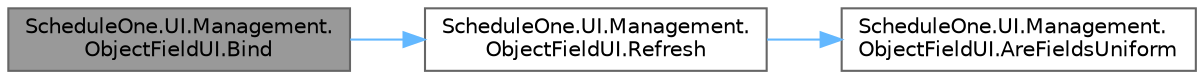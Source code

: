 digraph "ScheduleOne.UI.Management.ObjectFieldUI.Bind"
{
 // LATEX_PDF_SIZE
  bgcolor="transparent";
  edge [fontname=Helvetica,fontsize=10,labelfontname=Helvetica,labelfontsize=10];
  node [fontname=Helvetica,fontsize=10,shape=box,height=0.2,width=0.4];
  rankdir="LR";
  Node1 [id="Node000001",label="ScheduleOne.UI.Management.\lObjectFieldUI.Bind",height=0.2,width=0.4,color="gray40", fillcolor="grey60", style="filled", fontcolor="black",tooltip=" "];
  Node1 -> Node2 [id="edge1_Node000001_Node000002",color="steelblue1",style="solid",tooltip=" "];
  Node2 [id="Node000002",label="ScheduleOne.UI.Management.\lObjectFieldUI.Refresh",height=0.2,width=0.4,color="grey40", fillcolor="white", style="filled",URL="$class_schedule_one_1_1_u_i_1_1_management_1_1_object_field_u_i.html#afb9bc06a1ea3019ffb43d796fa8df763",tooltip=" "];
  Node2 -> Node3 [id="edge2_Node000002_Node000003",color="steelblue1",style="solid",tooltip=" "];
  Node3 [id="Node000003",label="ScheduleOne.UI.Management.\lObjectFieldUI.AreFieldsUniform",height=0.2,width=0.4,color="grey40", fillcolor="white", style="filled",URL="$class_schedule_one_1_1_u_i_1_1_management_1_1_object_field_u_i.html#a3e0d77ea595fa04915707c1792f26e39",tooltip=" "];
}
